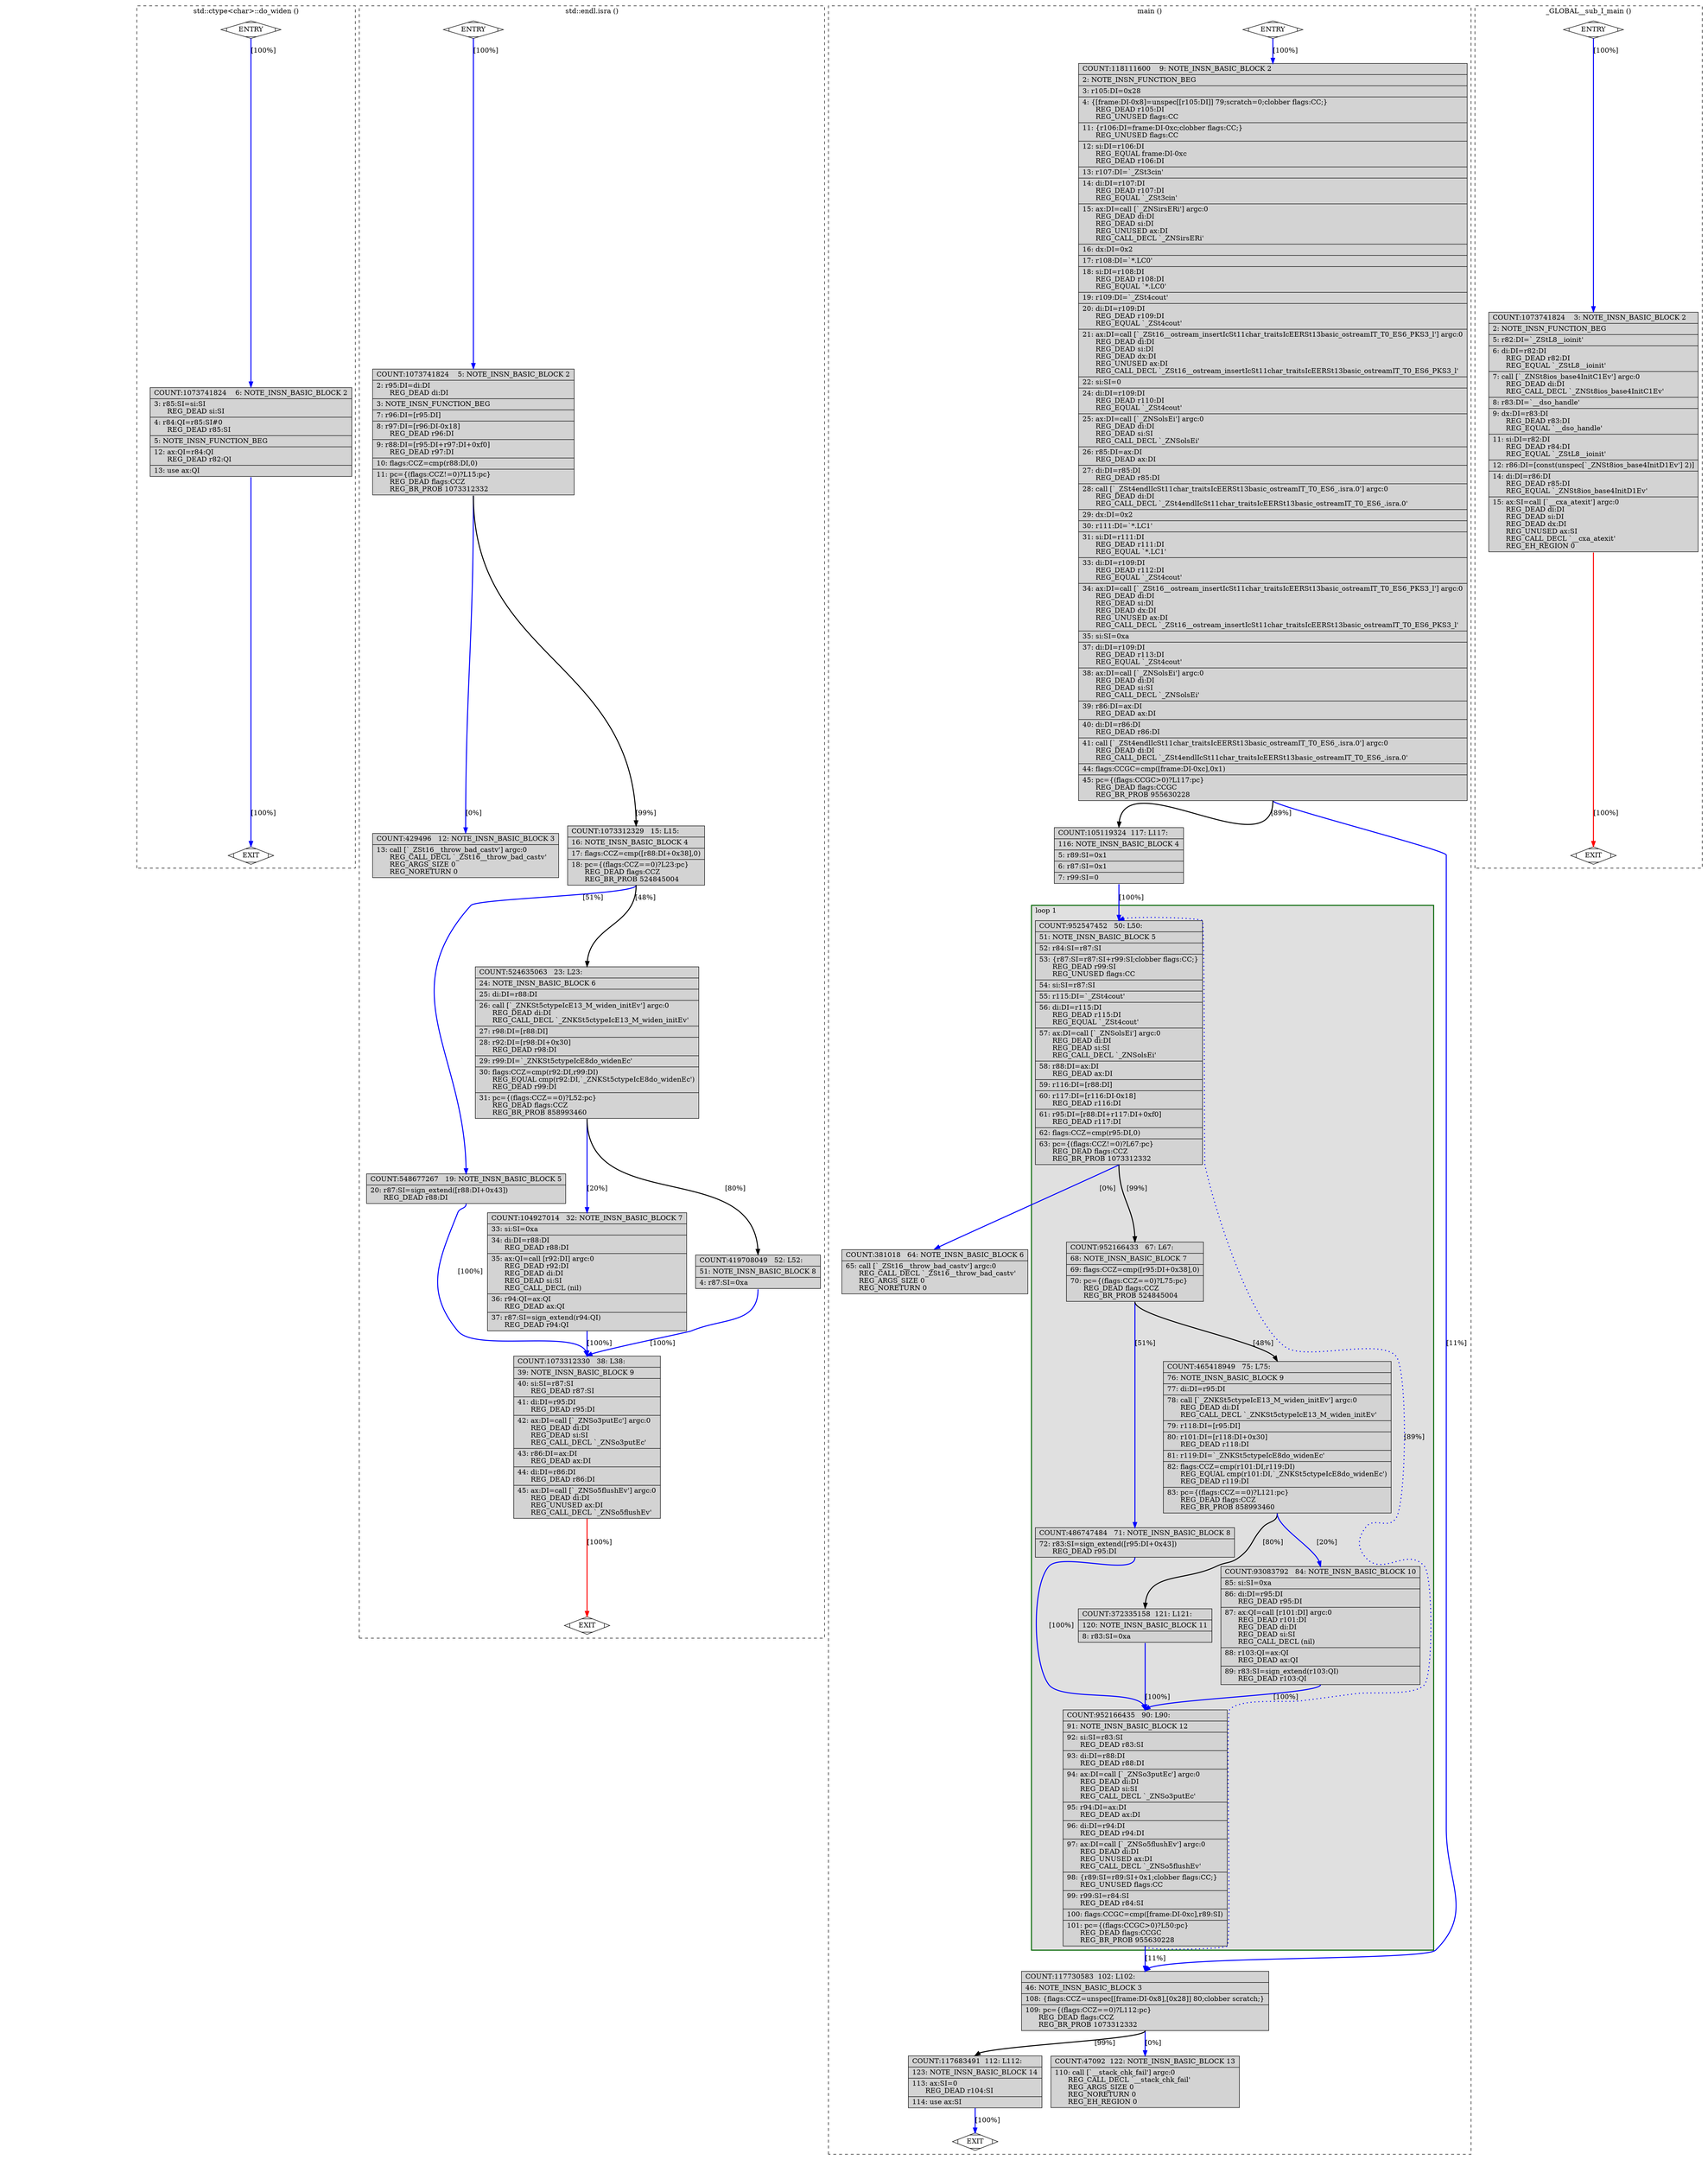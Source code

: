 digraph "a-fib.cpp.252r.fwprop1" {
overlap=false;
subgraph "cluster_std::ctype<char>::do_widen" {
	style="dashed";
	color="black";
	label="std::ctype<char>::do_widen ()";
	fn_1565_basic_block_0 [shape=Mdiamond,style=filled,fillcolor=white,label="ENTRY"];

	fn_1565_basic_block_1 [shape=Mdiamond,style=filled,fillcolor=white,label="EXIT"];

	fn_1565_basic_block_2 [shape=record,style=filled,fillcolor=lightgrey,label="{COUNT:1073741824\ \ \ \ 6:\ NOTE_INSN_BASIC_BLOCK\ 2\l\
|\ \ \ \ 3:\ r85:SI=si:SI\l\
\ \ \ \ \ \ REG_DEAD\ si:SI\l\
|\ \ \ \ 4:\ r84:QI=r85:SI#0\l\
\ \ \ \ \ \ REG_DEAD\ r85:SI\l\
|\ \ \ \ 5:\ NOTE_INSN_FUNCTION_BEG\l\
|\ \ \ 12:\ ax:QI=r84:QI\l\
\ \ \ \ \ \ REG_DEAD\ r82:QI\l\
|\ \ \ 13:\ use\ ax:QI\l\
}"];

	fn_1565_basic_block_0:s -> fn_1565_basic_block_2:n [style="solid,bold",color=blue,weight=100,constraint=true,label="[100%]"];
	fn_1565_basic_block_2:s -> fn_1565_basic_block_1:n [style="solid,bold",color=blue,weight=100,constraint=true,label="[100%]"];
	fn_1565_basic_block_0:s -> fn_1565_basic_block_1:n [style="invis",constraint=true];
}
subgraph "cluster_std::endl.isra" {
	style="dashed";
	color="black";
	label="std::endl.isra ()";
	fn_2306_basic_block_0 [shape=Mdiamond,style=filled,fillcolor=white,label="ENTRY"];

	fn_2306_basic_block_1 [shape=Mdiamond,style=filled,fillcolor=white,label="EXIT"];

	fn_2306_basic_block_2 [shape=record,style=filled,fillcolor=lightgrey,label="{COUNT:1073741824\ \ \ \ 5:\ NOTE_INSN_BASIC_BLOCK\ 2\l\
|\ \ \ \ 2:\ r95:DI=di:DI\l\
\ \ \ \ \ \ REG_DEAD\ di:DI\l\
|\ \ \ \ 3:\ NOTE_INSN_FUNCTION_BEG\l\
|\ \ \ \ 7:\ r96:DI=[r95:DI]\l\
|\ \ \ \ 8:\ r97:DI=[r96:DI-0x18]\l\
\ \ \ \ \ \ REG_DEAD\ r96:DI\l\
|\ \ \ \ 9:\ r88:DI=[r95:DI+r97:DI+0xf0]\l\
\ \ \ \ \ \ REG_DEAD\ r97:DI\l\
|\ \ \ 10:\ flags:CCZ=cmp(r88:DI,0)\l\
|\ \ \ 11:\ pc=\{(flags:CCZ!=0)?L15:pc\}\l\
\ \ \ \ \ \ REG_DEAD\ flags:CCZ\l\
\ \ \ \ \ \ REG_BR_PROB\ 1073312332\l\
}"];

	fn_2306_basic_block_3 [shape=record,style=filled,fillcolor=lightgrey,label="{COUNT:429496\ \ \ 12:\ NOTE_INSN_BASIC_BLOCK\ 3\l\
|\ \ \ 13:\ call\ [`_ZSt16__throw_bad_castv']\ argc:0\l\
\ \ \ \ \ \ REG_CALL_DECL\ `_ZSt16__throw_bad_castv'\l\
\ \ \ \ \ \ REG_ARGS_SIZE\ 0\l\
\ \ \ \ \ \ REG_NORETURN\ 0\l\
}"];

	fn_2306_basic_block_4 [shape=record,style=filled,fillcolor=lightgrey,label="{COUNT:1073312329\ \ \ 15:\ L15:\l\
|\ \ \ 16:\ NOTE_INSN_BASIC_BLOCK\ 4\l\
|\ \ \ 17:\ flags:CCZ=cmp([r88:DI+0x38],0)\l\
|\ \ \ 18:\ pc=\{(flags:CCZ==0)?L23:pc\}\l\
\ \ \ \ \ \ REG_DEAD\ flags:CCZ\l\
\ \ \ \ \ \ REG_BR_PROB\ 524845004\l\
}"];

	fn_2306_basic_block_5 [shape=record,style=filled,fillcolor=lightgrey,label="{COUNT:548677267\ \ \ 19:\ NOTE_INSN_BASIC_BLOCK\ 5\l\
|\ \ \ 20:\ r87:SI=sign_extend([r88:DI+0x43])\l\
\ \ \ \ \ \ REG_DEAD\ r88:DI\l\
}"];

	fn_2306_basic_block_6 [shape=record,style=filled,fillcolor=lightgrey,label="{COUNT:524635063\ \ \ 23:\ L23:\l\
|\ \ \ 24:\ NOTE_INSN_BASIC_BLOCK\ 6\l\
|\ \ \ 25:\ di:DI=r88:DI\l\
|\ \ \ 26:\ call\ [`_ZNKSt5ctypeIcE13_M_widen_initEv']\ argc:0\l\
\ \ \ \ \ \ REG_DEAD\ di:DI\l\
\ \ \ \ \ \ REG_CALL_DECL\ `_ZNKSt5ctypeIcE13_M_widen_initEv'\l\
|\ \ \ 27:\ r98:DI=[r88:DI]\l\
|\ \ \ 28:\ r92:DI=[r98:DI+0x30]\l\
\ \ \ \ \ \ REG_DEAD\ r98:DI\l\
|\ \ \ 29:\ r99:DI=`_ZNKSt5ctypeIcE8do_widenEc'\l\
|\ \ \ 30:\ flags:CCZ=cmp(r92:DI,r99:DI)\l\
\ \ \ \ \ \ REG_EQUAL\ cmp(r92:DI,`_ZNKSt5ctypeIcE8do_widenEc')\l\
\ \ \ \ \ \ REG_DEAD\ r99:DI\l\
|\ \ \ 31:\ pc=\{(flags:CCZ==0)?L52:pc\}\l\
\ \ \ \ \ \ REG_DEAD\ flags:CCZ\l\
\ \ \ \ \ \ REG_BR_PROB\ 858993460\l\
}"];

	fn_2306_basic_block_7 [shape=record,style=filled,fillcolor=lightgrey,label="{COUNT:104927014\ \ \ 32:\ NOTE_INSN_BASIC_BLOCK\ 7\l\
|\ \ \ 33:\ si:SI=0xa\l\
|\ \ \ 34:\ di:DI=r88:DI\l\
\ \ \ \ \ \ REG_DEAD\ r88:DI\l\
|\ \ \ 35:\ ax:QI=call\ [r92:DI]\ argc:0\l\
\ \ \ \ \ \ REG_DEAD\ r92:DI\l\
\ \ \ \ \ \ REG_DEAD\ di:DI\l\
\ \ \ \ \ \ REG_DEAD\ si:SI\l\
\ \ \ \ \ \ REG_CALL_DECL\ (nil)\l\
|\ \ \ 36:\ r94:QI=ax:QI\l\
\ \ \ \ \ \ REG_DEAD\ ax:QI\l\
|\ \ \ 37:\ r87:SI=sign_extend(r94:QI)\l\
\ \ \ \ \ \ REG_DEAD\ r94:QI\l\
}"];

	fn_2306_basic_block_8 [shape=record,style=filled,fillcolor=lightgrey,label="{COUNT:419708049\ \ \ 52:\ L52:\l\
|\ \ \ 51:\ NOTE_INSN_BASIC_BLOCK\ 8\l\
|\ \ \ \ 4:\ r87:SI=0xa\l\
}"];

	fn_2306_basic_block_9 [shape=record,style=filled,fillcolor=lightgrey,label="{COUNT:1073312330\ \ \ 38:\ L38:\l\
|\ \ \ 39:\ NOTE_INSN_BASIC_BLOCK\ 9\l\
|\ \ \ 40:\ si:SI=r87:SI\l\
\ \ \ \ \ \ REG_DEAD\ r87:SI\l\
|\ \ \ 41:\ di:DI=r95:DI\l\
\ \ \ \ \ \ REG_DEAD\ r95:DI\l\
|\ \ \ 42:\ ax:DI=call\ [`_ZNSo3putEc']\ argc:0\l\
\ \ \ \ \ \ REG_DEAD\ di:DI\l\
\ \ \ \ \ \ REG_DEAD\ si:SI\l\
\ \ \ \ \ \ REG_CALL_DECL\ `_ZNSo3putEc'\l\
|\ \ \ 43:\ r86:DI=ax:DI\l\
\ \ \ \ \ \ REG_DEAD\ ax:DI\l\
|\ \ \ 44:\ di:DI=r86:DI\l\
\ \ \ \ \ \ REG_DEAD\ r86:DI\l\
|\ \ \ 45:\ ax:DI=call\ [`_ZNSo5flushEv']\ argc:0\l\
\ \ \ \ \ \ REG_DEAD\ di:DI\l\
\ \ \ \ \ \ REG_UNUSED\ ax:DI\l\
\ \ \ \ \ \ REG_CALL_DECL\ `_ZNSo5flushEv'\l\
}"];

	fn_2306_basic_block_0:s -> fn_2306_basic_block_2:n [style="solid,bold",color=blue,weight=100,constraint=true,label="[100%]"];
	fn_2306_basic_block_2:s -> fn_2306_basic_block_3:n [style="solid,bold",color=blue,weight=100,constraint=true,label="[0%]"];
	fn_2306_basic_block_2:s -> fn_2306_basic_block_4:n [style="solid,bold",color=black,weight=10,constraint=true,label="[99%]"];
	fn_2306_basic_block_4:s -> fn_2306_basic_block_5:n [style="solid,bold",color=blue,weight=100,constraint=true,label="[51%]"];
	fn_2306_basic_block_4:s -> fn_2306_basic_block_6:n [style="solid,bold",color=black,weight=10,constraint=true,label="[48%]"];
	fn_2306_basic_block_5:s -> fn_2306_basic_block_9:n [style="solid,bold",color=blue,weight=100,constraint=true,label="[100%]"];
	fn_2306_basic_block_6:s -> fn_2306_basic_block_8:n [style="solid,bold",color=black,weight=10,constraint=true,label="[80%]"];
	fn_2306_basic_block_6:s -> fn_2306_basic_block_7:n [style="solid,bold",color=blue,weight=100,constraint=true,label="[20%]"];
	fn_2306_basic_block_7:s -> fn_2306_basic_block_9:n [style="solid,bold",color=blue,weight=100,constraint=true,label="[100%]"];
	fn_2306_basic_block_8:s -> fn_2306_basic_block_9:n [style="solid,bold",color=blue,weight=100,constraint=true,label="[100%]"];
	fn_2306_basic_block_9:s -> fn_2306_basic_block_1:n [style="solid,bold",color=red,weight=10,constraint=true,label="[100%]"];
	fn_2306_basic_block_0:s -> fn_2306_basic_block_1:n [style="invis",constraint=true];
}
subgraph "cluster_main" {
	style="dashed";
	color="black";
	label="main ()";
	subgraph cluster_1812_1 {
	style="filled";
	color="darkgreen";
	fillcolor="grey88";
	label="loop 1";
	labeljust=l;
	penwidth=2;
	fn_1812_basic_block_5 [shape=record,style=filled,fillcolor=lightgrey,label="{COUNT:952547452\ \ \ 50:\ L50:\l\
|\ \ \ 51:\ NOTE_INSN_BASIC_BLOCK\ 5\l\
|\ \ \ 52:\ r84:SI=r87:SI\l\
|\ \ \ 53:\ \{r87:SI=r87:SI+r99:SI;clobber\ flags:CC;\}\l\
\ \ \ \ \ \ REG_DEAD\ r99:SI\l\
\ \ \ \ \ \ REG_UNUSED\ flags:CC\l\
|\ \ \ 54:\ si:SI=r87:SI\l\
|\ \ \ 55:\ r115:DI=`_ZSt4cout'\l\
|\ \ \ 56:\ di:DI=r115:DI\l\
\ \ \ \ \ \ REG_DEAD\ r115:DI\l\
\ \ \ \ \ \ REG_EQUAL\ `_ZSt4cout'\l\
|\ \ \ 57:\ ax:DI=call\ [`_ZNSolsEi']\ argc:0\l\
\ \ \ \ \ \ REG_DEAD\ di:DI\l\
\ \ \ \ \ \ REG_DEAD\ si:SI\l\
\ \ \ \ \ \ REG_CALL_DECL\ `_ZNSolsEi'\l\
|\ \ \ 58:\ r88:DI=ax:DI\l\
\ \ \ \ \ \ REG_DEAD\ ax:DI\l\
|\ \ \ 59:\ r116:DI=[r88:DI]\l\
|\ \ \ 60:\ r117:DI=[r116:DI-0x18]\l\
\ \ \ \ \ \ REG_DEAD\ r116:DI\l\
|\ \ \ 61:\ r95:DI=[r88:DI+r117:DI+0xf0]\l\
\ \ \ \ \ \ REG_DEAD\ r117:DI\l\
|\ \ \ 62:\ flags:CCZ=cmp(r95:DI,0)\l\
|\ \ \ 63:\ pc=\{(flags:CCZ!=0)?L67:pc\}\l\
\ \ \ \ \ \ REG_DEAD\ flags:CCZ\l\
\ \ \ \ \ \ REG_BR_PROB\ 1073312332\l\
}"];

	fn_1812_basic_block_7 [shape=record,style=filled,fillcolor=lightgrey,label="{COUNT:952166433\ \ \ 67:\ L67:\l\
|\ \ \ 68:\ NOTE_INSN_BASIC_BLOCK\ 7\l\
|\ \ \ 69:\ flags:CCZ=cmp([r95:DI+0x38],0)\l\
|\ \ \ 70:\ pc=\{(flags:CCZ==0)?L75:pc\}\l\
\ \ \ \ \ \ REG_DEAD\ flags:CCZ\l\
\ \ \ \ \ \ REG_BR_PROB\ 524845004\l\
}"];

	fn_1812_basic_block_8 [shape=record,style=filled,fillcolor=lightgrey,label="{COUNT:486747484\ \ \ 71:\ NOTE_INSN_BASIC_BLOCK\ 8\l\
|\ \ \ 72:\ r83:SI=sign_extend([r95:DI+0x43])\l\
\ \ \ \ \ \ REG_DEAD\ r95:DI\l\
}"];

	fn_1812_basic_block_9 [shape=record,style=filled,fillcolor=lightgrey,label="{COUNT:465418949\ \ \ 75:\ L75:\l\
|\ \ \ 76:\ NOTE_INSN_BASIC_BLOCK\ 9\l\
|\ \ \ 77:\ di:DI=r95:DI\l\
|\ \ \ 78:\ call\ [`_ZNKSt5ctypeIcE13_M_widen_initEv']\ argc:0\l\
\ \ \ \ \ \ REG_DEAD\ di:DI\l\
\ \ \ \ \ \ REG_CALL_DECL\ `_ZNKSt5ctypeIcE13_M_widen_initEv'\l\
|\ \ \ 79:\ r118:DI=[r95:DI]\l\
|\ \ \ 80:\ r101:DI=[r118:DI+0x30]\l\
\ \ \ \ \ \ REG_DEAD\ r118:DI\l\
|\ \ \ 81:\ r119:DI=`_ZNKSt5ctypeIcE8do_widenEc'\l\
|\ \ \ 82:\ flags:CCZ=cmp(r101:DI,r119:DI)\l\
\ \ \ \ \ \ REG_EQUAL\ cmp(r101:DI,`_ZNKSt5ctypeIcE8do_widenEc')\l\
\ \ \ \ \ \ REG_DEAD\ r119:DI\l\
|\ \ \ 83:\ pc=\{(flags:CCZ==0)?L121:pc\}\l\
\ \ \ \ \ \ REG_DEAD\ flags:CCZ\l\
\ \ \ \ \ \ REG_BR_PROB\ 858993460\l\
}"];

	fn_1812_basic_block_12 [shape=record,style=filled,fillcolor=lightgrey,label="{COUNT:952166435\ \ \ 90:\ L90:\l\
|\ \ \ 91:\ NOTE_INSN_BASIC_BLOCK\ 12\l\
|\ \ \ 92:\ si:SI=r83:SI\l\
\ \ \ \ \ \ REG_DEAD\ r83:SI\l\
|\ \ \ 93:\ di:DI=r88:DI\l\
\ \ \ \ \ \ REG_DEAD\ r88:DI\l\
|\ \ \ 94:\ ax:DI=call\ [`_ZNSo3putEc']\ argc:0\l\
\ \ \ \ \ \ REG_DEAD\ di:DI\l\
\ \ \ \ \ \ REG_DEAD\ si:SI\l\
\ \ \ \ \ \ REG_CALL_DECL\ `_ZNSo3putEc'\l\
|\ \ \ 95:\ r94:DI=ax:DI\l\
\ \ \ \ \ \ REG_DEAD\ ax:DI\l\
|\ \ \ 96:\ di:DI=r94:DI\l\
\ \ \ \ \ \ REG_DEAD\ r94:DI\l\
|\ \ \ 97:\ ax:DI=call\ [`_ZNSo5flushEv']\ argc:0\l\
\ \ \ \ \ \ REG_DEAD\ di:DI\l\
\ \ \ \ \ \ REG_UNUSED\ ax:DI\l\
\ \ \ \ \ \ REG_CALL_DECL\ `_ZNSo5flushEv'\l\
|\ \ \ 98:\ \{r89:SI=r89:SI+0x1;clobber\ flags:CC;\}\l\
\ \ \ \ \ \ REG_UNUSED\ flags:CC\l\
|\ \ \ 99:\ r99:SI=r84:SI\l\
\ \ \ \ \ \ REG_DEAD\ r84:SI\l\
|\ \ 100:\ flags:CCGC=cmp([frame:DI-0xc],r89:SI)\l\
|\ \ 101:\ pc=\{(flags:CCGC\>0)?L50:pc\}\l\
\ \ \ \ \ \ REG_DEAD\ flags:CCGC\l\
\ \ \ \ \ \ REG_BR_PROB\ 955630228\l\
}"];

	fn_1812_basic_block_11 [shape=record,style=filled,fillcolor=lightgrey,label="{COUNT:372335158\ \ 121:\ L121:\l\
|\ \ 120:\ NOTE_INSN_BASIC_BLOCK\ 11\l\
|\ \ \ \ 8:\ r83:SI=0xa\l\
}"];

	fn_1812_basic_block_10 [shape=record,style=filled,fillcolor=lightgrey,label="{COUNT:93083792\ \ \ 84:\ NOTE_INSN_BASIC_BLOCK\ 10\l\
|\ \ \ 85:\ si:SI=0xa\l\
|\ \ \ 86:\ di:DI=r95:DI\l\
\ \ \ \ \ \ REG_DEAD\ r95:DI\l\
|\ \ \ 87:\ ax:QI=call\ [r101:DI]\ argc:0\l\
\ \ \ \ \ \ REG_DEAD\ r101:DI\l\
\ \ \ \ \ \ REG_DEAD\ di:DI\l\
\ \ \ \ \ \ REG_DEAD\ si:SI\l\
\ \ \ \ \ \ REG_CALL_DECL\ (nil)\l\
|\ \ \ 88:\ r103:QI=ax:QI\l\
\ \ \ \ \ \ REG_DEAD\ ax:QI\l\
|\ \ \ 89:\ r83:SI=sign_extend(r103:QI)\l\
\ \ \ \ \ \ REG_DEAD\ r103:QI\l\
}"];

	}
	fn_1812_basic_block_0 [shape=Mdiamond,style=filled,fillcolor=white,label="ENTRY"];

	fn_1812_basic_block_1 [shape=Mdiamond,style=filled,fillcolor=white,label="EXIT"];

	fn_1812_basic_block_2 [shape=record,style=filled,fillcolor=lightgrey,label="{COUNT:118111600\ \ \ \ 9:\ NOTE_INSN_BASIC_BLOCK\ 2\l\
|\ \ \ \ 2:\ NOTE_INSN_FUNCTION_BEG\l\
|\ \ \ \ 3:\ r105:DI=0x28\l\
|\ \ \ \ 4:\ \{[frame:DI-0x8]=unspec[[r105:DI]]\ 79;scratch=0;clobber\ flags:CC;\}\l\
\ \ \ \ \ \ REG_DEAD\ r105:DI\l\
\ \ \ \ \ \ REG_UNUSED\ flags:CC\l\
|\ \ \ 11:\ \{r106:DI=frame:DI-0xc;clobber\ flags:CC;\}\l\
\ \ \ \ \ \ REG_UNUSED\ flags:CC\l\
|\ \ \ 12:\ si:DI=r106:DI\l\
\ \ \ \ \ \ REG_EQUAL\ frame:DI-0xc\l\
\ \ \ \ \ \ REG_DEAD\ r106:DI\l\
|\ \ \ 13:\ r107:DI=`_ZSt3cin'\l\
|\ \ \ 14:\ di:DI=r107:DI\l\
\ \ \ \ \ \ REG_DEAD\ r107:DI\l\
\ \ \ \ \ \ REG_EQUAL\ `_ZSt3cin'\l\
|\ \ \ 15:\ ax:DI=call\ [`_ZNSirsERi']\ argc:0\l\
\ \ \ \ \ \ REG_DEAD\ di:DI\l\
\ \ \ \ \ \ REG_DEAD\ si:DI\l\
\ \ \ \ \ \ REG_UNUSED\ ax:DI\l\
\ \ \ \ \ \ REG_CALL_DECL\ `_ZNSirsERi'\l\
|\ \ \ 16:\ dx:DI=0x2\l\
|\ \ \ 17:\ r108:DI=`*.LC0'\l\
|\ \ \ 18:\ si:DI=r108:DI\l\
\ \ \ \ \ \ REG_DEAD\ r108:DI\l\
\ \ \ \ \ \ REG_EQUAL\ `*.LC0'\l\
|\ \ \ 19:\ r109:DI=`_ZSt4cout'\l\
|\ \ \ 20:\ di:DI=r109:DI\l\
\ \ \ \ \ \ REG_DEAD\ r109:DI\l\
\ \ \ \ \ \ REG_EQUAL\ `_ZSt4cout'\l\
|\ \ \ 21:\ ax:DI=call\ [`_ZSt16__ostream_insertIcSt11char_traitsIcEERSt13basic_ostreamIT_T0_ES6_PKS3_l']\ argc:0\l\
\ \ \ \ \ \ REG_DEAD\ di:DI\l\
\ \ \ \ \ \ REG_DEAD\ si:DI\l\
\ \ \ \ \ \ REG_DEAD\ dx:DI\l\
\ \ \ \ \ \ REG_UNUSED\ ax:DI\l\
\ \ \ \ \ \ REG_CALL_DECL\ `_ZSt16__ostream_insertIcSt11char_traitsIcEERSt13basic_ostreamIT_T0_ES6_PKS3_l'\l\
|\ \ \ 22:\ si:SI=0\l\
|\ \ \ 24:\ di:DI=r109:DI\l\
\ \ \ \ \ \ REG_DEAD\ r110:DI\l\
\ \ \ \ \ \ REG_EQUAL\ `_ZSt4cout'\l\
|\ \ \ 25:\ ax:DI=call\ [`_ZNSolsEi']\ argc:0\l\
\ \ \ \ \ \ REG_DEAD\ di:DI\l\
\ \ \ \ \ \ REG_DEAD\ si:SI\l\
\ \ \ \ \ \ REG_CALL_DECL\ `_ZNSolsEi'\l\
|\ \ \ 26:\ r85:DI=ax:DI\l\
\ \ \ \ \ \ REG_DEAD\ ax:DI\l\
|\ \ \ 27:\ di:DI=r85:DI\l\
\ \ \ \ \ \ REG_DEAD\ r85:DI\l\
|\ \ \ 28:\ call\ [`_ZSt4endlIcSt11char_traitsIcEERSt13basic_ostreamIT_T0_ES6_.isra.0']\ argc:0\l\
\ \ \ \ \ \ REG_DEAD\ di:DI\l\
\ \ \ \ \ \ REG_CALL_DECL\ `_ZSt4endlIcSt11char_traitsIcEERSt13basic_ostreamIT_T0_ES6_.isra.0'\l\
|\ \ \ 29:\ dx:DI=0x2\l\
|\ \ \ 30:\ r111:DI=`*.LC1'\l\
|\ \ \ 31:\ si:DI=r111:DI\l\
\ \ \ \ \ \ REG_DEAD\ r111:DI\l\
\ \ \ \ \ \ REG_EQUAL\ `*.LC1'\l\
|\ \ \ 33:\ di:DI=r109:DI\l\
\ \ \ \ \ \ REG_DEAD\ r112:DI\l\
\ \ \ \ \ \ REG_EQUAL\ `_ZSt4cout'\l\
|\ \ \ 34:\ ax:DI=call\ [`_ZSt16__ostream_insertIcSt11char_traitsIcEERSt13basic_ostreamIT_T0_ES6_PKS3_l']\ argc:0\l\
\ \ \ \ \ \ REG_DEAD\ di:DI\l\
\ \ \ \ \ \ REG_DEAD\ si:DI\l\
\ \ \ \ \ \ REG_DEAD\ dx:DI\l\
\ \ \ \ \ \ REG_UNUSED\ ax:DI\l\
\ \ \ \ \ \ REG_CALL_DECL\ `_ZSt16__ostream_insertIcSt11char_traitsIcEERSt13basic_ostreamIT_T0_ES6_PKS3_l'\l\
|\ \ \ 35:\ si:SI=0xa\l\
|\ \ \ 37:\ di:DI=r109:DI\l\
\ \ \ \ \ \ REG_DEAD\ r113:DI\l\
\ \ \ \ \ \ REG_EQUAL\ `_ZSt4cout'\l\
|\ \ \ 38:\ ax:DI=call\ [`_ZNSolsEi']\ argc:0\l\
\ \ \ \ \ \ REG_DEAD\ di:DI\l\
\ \ \ \ \ \ REG_DEAD\ si:SI\l\
\ \ \ \ \ \ REG_CALL_DECL\ `_ZNSolsEi'\l\
|\ \ \ 39:\ r86:DI=ax:DI\l\
\ \ \ \ \ \ REG_DEAD\ ax:DI\l\
|\ \ \ 40:\ di:DI=r86:DI\l\
\ \ \ \ \ \ REG_DEAD\ r86:DI\l\
|\ \ \ 41:\ call\ [`_ZSt4endlIcSt11char_traitsIcEERSt13basic_ostreamIT_T0_ES6_.isra.0']\ argc:0\l\
\ \ \ \ \ \ REG_DEAD\ di:DI\l\
\ \ \ \ \ \ REG_CALL_DECL\ `_ZSt4endlIcSt11char_traitsIcEERSt13basic_ostreamIT_T0_ES6_.isra.0'\l\
|\ \ \ 44:\ flags:CCGC=cmp([frame:DI-0xc],0x1)\l\
|\ \ \ 45:\ pc=\{(flags:CCGC\>0)?L117:pc\}\l\
\ \ \ \ \ \ REG_DEAD\ flags:CCGC\l\
\ \ \ \ \ \ REG_BR_PROB\ 955630228\l\
}"];

	fn_1812_basic_block_3 [shape=record,style=filled,fillcolor=lightgrey,label="{COUNT:117730583\ \ 102:\ L102:\l\
|\ \ \ 46:\ NOTE_INSN_BASIC_BLOCK\ 3\l\
|\ \ 108:\ \{flags:CCZ=unspec[[frame:DI-0x8],[0x28]]\ 80;clobber\ scratch;\}\l\
|\ \ 109:\ pc=\{(flags:CCZ==0)?L112:pc\}\l\
\ \ \ \ \ \ REG_DEAD\ flags:CCZ\l\
\ \ \ \ \ \ REG_BR_PROB\ 1073312332\l\
}"];

	fn_1812_basic_block_4 [shape=record,style=filled,fillcolor=lightgrey,label="{COUNT:105119324\ \ 117:\ L117:\l\
|\ \ 116:\ NOTE_INSN_BASIC_BLOCK\ 4\l\
|\ \ \ \ 5:\ r89:SI=0x1\l\
|\ \ \ \ 6:\ r87:SI=0x1\l\
|\ \ \ \ 7:\ r99:SI=0\l\
}"];

	fn_1812_basic_block_6 [shape=record,style=filled,fillcolor=lightgrey,label="{COUNT:381018\ \ \ 64:\ NOTE_INSN_BASIC_BLOCK\ 6\l\
|\ \ \ 65:\ call\ [`_ZSt16__throw_bad_castv']\ argc:0\l\
\ \ \ \ \ \ REG_CALL_DECL\ `_ZSt16__throw_bad_castv'\l\
\ \ \ \ \ \ REG_ARGS_SIZE\ 0\l\
\ \ \ \ \ \ REG_NORETURN\ 0\l\
}"];

	fn_1812_basic_block_13 [shape=record,style=filled,fillcolor=lightgrey,label="{COUNT:47092\ \ 122:\ NOTE_INSN_BASIC_BLOCK\ 13\l\
|\ \ 110:\ call\ [`__stack_chk_fail']\ argc:0\l\
\ \ \ \ \ \ REG_CALL_DECL\ `__stack_chk_fail'\l\
\ \ \ \ \ \ REG_ARGS_SIZE\ 0\l\
\ \ \ \ \ \ REG_NORETURN\ 0\l\
\ \ \ \ \ \ REG_EH_REGION\ 0\l\
}"];

	fn_1812_basic_block_14 [shape=record,style=filled,fillcolor=lightgrey,label="{COUNT:117683491\ \ 112:\ L112:\l\
|\ \ 123:\ NOTE_INSN_BASIC_BLOCK\ 14\l\
|\ \ 113:\ ax:SI=0\l\
\ \ \ \ \ \ REG_DEAD\ r104:SI\l\
|\ \ 114:\ use\ ax:SI\l\
}"];

	fn_1812_basic_block_0:s -> fn_1812_basic_block_2:n [style="solid,bold",color=blue,weight=100,constraint=true,label="[100%]"];
	fn_1812_basic_block_2:s -> fn_1812_basic_block_4:n [style="solid,bold",color=black,weight=10,constraint=true,label="[89%]"];
	fn_1812_basic_block_2:s -> fn_1812_basic_block_3:n [style="solid,bold",color=blue,weight=100,constraint=true,label="[11%]"];
	fn_1812_basic_block_3:s -> fn_1812_basic_block_14:n [style="solid,bold",color=black,weight=10,constraint=true,label="[99%]"];
	fn_1812_basic_block_3:s -> fn_1812_basic_block_13:n [style="solid,bold",color=blue,weight=100,constraint=true,label="[0%]"];
	fn_1812_basic_block_4:s -> fn_1812_basic_block_5:n [style="solid,bold",color=blue,weight=100,constraint=true,label="[100%]"];
	fn_1812_basic_block_5:s -> fn_1812_basic_block_6:n [style="solid,bold",color=blue,weight=100,constraint=true,label="[0%]"];
	fn_1812_basic_block_5:s -> fn_1812_basic_block_7:n [style="solid,bold",color=black,weight=10,constraint=true,label="[99%]"];
	fn_1812_basic_block_7:s -> fn_1812_basic_block_8:n [style="solid,bold",color=blue,weight=100,constraint=true,label="[51%]"];
	fn_1812_basic_block_7:s -> fn_1812_basic_block_9:n [style="solid,bold",color=black,weight=10,constraint=true,label="[48%]"];
	fn_1812_basic_block_8:s -> fn_1812_basic_block_12:n [style="solid,bold",color=blue,weight=100,constraint=true,label="[100%]"];
	fn_1812_basic_block_9:s -> fn_1812_basic_block_11:n [style="solid,bold",color=black,weight=10,constraint=true,label="[80%]"];
	fn_1812_basic_block_9:s -> fn_1812_basic_block_10:n [style="solid,bold",color=blue,weight=100,constraint=true,label="[20%]"];
	fn_1812_basic_block_10:s -> fn_1812_basic_block_12:n [style="solid,bold",color=blue,weight=100,constraint=true,label="[100%]"];
	fn_1812_basic_block_11:s -> fn_1812_basic_block_12:n [style="solid,bold",color=blue,weight=100,constraint=true,label="[100%]"];
	fn_1812_basic_block_12:s -> fn_1812_basic_block_5:n [style="dotted,bold",color=blue,weight=10,constraint=false,label="[89%]"];
	fn_1812_basic_block_12:s -> fn_1812_basic_block_3:n [style="solid,bold",color=blue,weight=100,constraint=true,label="[11%]"];
	fn_1812_basic_block_14:s -> fn_1812_basic_block_1:n [style="solid,bold",color=blue,weight=100,constraint=true,label="[100%]"];
	fn_1812_basic_block_0:s -> fn_1812_basic_block_1:n [style="invis",constraint=true];
}
subgraph "cluster__GLOBAL__sub_I_main" {
	style="dashed";
	color="black";
	label="_GLOBAL__sub_I_main ()";
	fn_2302_basic_block_0 [shape=Mdiamond,style=filled,fillcolor=white,label="ENTRY"];

	fn_2302_basic_block_1 [shape=Mdiamond,style=filled,fillcolor=white,label="EXIT"];

	fn_2302_basic_block_2 [shape=record,style=filled,fillcolor=lightgrey,label="{COUNT:1073741824\ \ \ \ 3:\ NOTE_INSN_BASIC_BLOCK\ 2\l\
|\ \ \ \ 2:\ NOTE_INSN_FUNCTION_BEG\l\
|\ \ \ \ 5:\ r82:DI=`_ZStL8__ioinit'\l\
|\ \ \ \ 6:\ di:DI=r82:DI\l\
\ \ \ \ \ \ REG_DEAD\ r82:DI\l\
\ \ \ \ \ \ REG_EQUAL\ `_ZStL8__ioinit'\l\
|\ \ \ \ 7:\ call\ [`_ZNSt8ios_base4InitC1Ev']\ argc:0\l\
\ \ \ \ \ \ REG_DEAD\ di:DI\l\
\ \ \ \ \ \ REG_CALL_DECL\ `_ZNSt8ios_base4InitC1Ev'\l\
|\ \ \ \ 8:\ r83:DI=`__dso_handle'\l\
|\ \ \ \ 9:\ dx:DI=r83:DI\l\
\ \ \ \ \ \ REG_DEAD\ r83:DI\l\
\ \ \ \ \ \ REG_EQUAL\ `__dso_handle'\l\
|\ \ \ 11:\ si:DI=r82:DI\l\
\ \ \ \ \ \ REG_DEAD\ r84:DI\l\
\ \ \ \ \ \ REG_EQUAL\ `_ZStL8__ioinit'\l\
|\ \ \ 12:\ r86:DI=[const(unspec[`_ZNSt8ios_base4InitD1Ev']\ 2)]\l\
|\ \ \ 14:\ di:DI=r86:DI\l\
\ \ \ \ \ \ REG_DEAD\ r85:DI\l\
\ \ \ \ \ \ REG_EQUAL\ `_ZNSt8ios_base4InitD1Ev'\l\
|\ \ \ 15:\ ax:SI=call\ [`__cxa_atexit']\ argc:0\l\
\ \ \ \ \ \ REG_DEAD\ di:DI\l\
\ \ \ \ \ \ REG_DEAD\ si:DI\l\
\ \ \ \ \ \ REG_DEAD\ dx:DI\l\
\ \ \ \ \ \ REG_UNUSED\ ax:SI\l\
\ \ \ \ \ \ REG_CALL_DECL\ `__cxa_atexit'\l\
\ \ \ \ \ \ REG_EH_REGION\ 0\l\
}"];

	fn_2302_basic_block_0:s -> fn_2302_basic_block_2:n [style="solid,bold",color=blue,weight=100,constraint=true,label="[100%]"];
	fn_2302_basic_block_2:s -> fn_2302_basic_block_1:n [style="solid,bold",color=red,weight=10,constraint=true,label="[100%]"];
	fn_2302_basic_block_0:s -> fn_2302_basic_block_1:n [style="invis",constraint=true];
}
}
